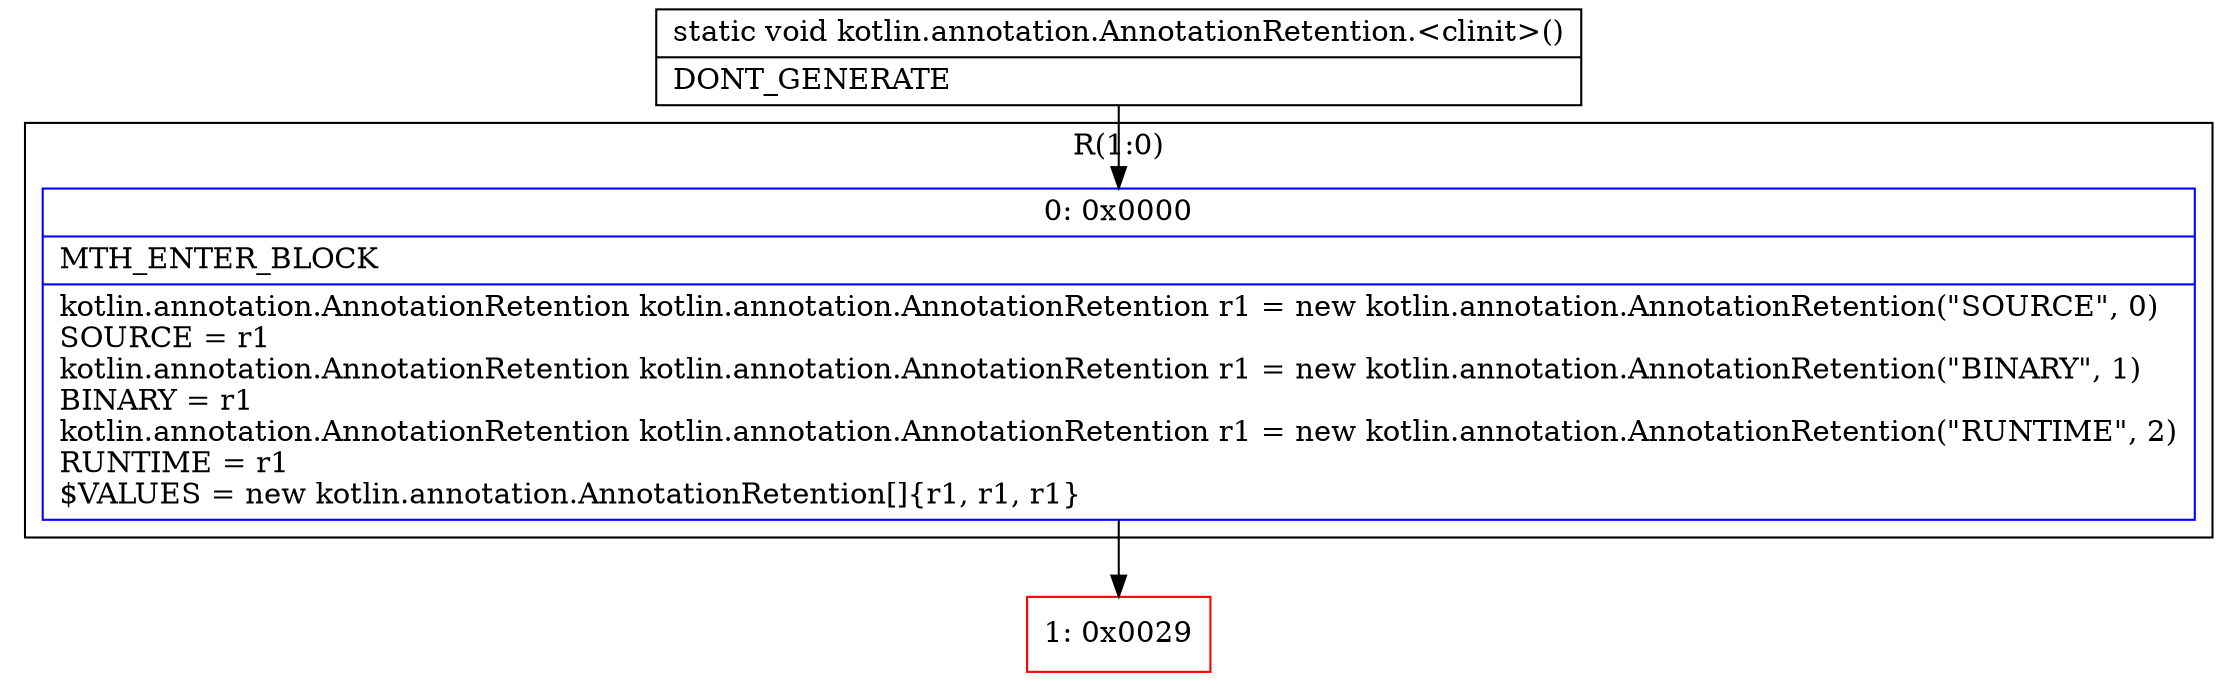digraph "CFG forkotlin.annotation.AnnotationRetention.\<clinit\>()V" {
subgraph cluster_Region_1033141145 {
label = "R(1:0)";
node [shape=record,color=blue];
Node_0 [shape=record,label="{0\:\ 0x0000|MTH_ENTER_BLOCK\l|kotlin.annotation.AnnotationRetention kotlin.annotation.AnnotationRetention r1 = new kotlin.annotation.AnnotationRetention(\"SOURCE\", 0)\lSOURCE = r1\lkotlin.annotation.AnnotationRetention kotlin.annotation.AnnotationRetention r1 = new kotlin.annotation.AnnotationRetention(\"BINARY\", 1)\lBINARY = r1\lkotlin.annotation.AnnotationRetention kotlin.annotation.AnnotationRetention r1 = new kotlin.annotation.AnnotationRetention(\"RUNTIME\", 2)\lRUNTIME = r1\l$VALUES = new kotlin.annotation.AnnotationRetention[]\{r1, r1, r1\}\l}"];
}
Node_1 [shape=record,color=red,label="{1\:\ 0x0029}"];
MethodNode[shape=record,label="{static void kotlin.annotation.AnnotationRetention.\<clinit\>()  | DONT_GENERATE\l}"];
MethodNode -> Node_0;
Node_0 -> Node_1;
}

